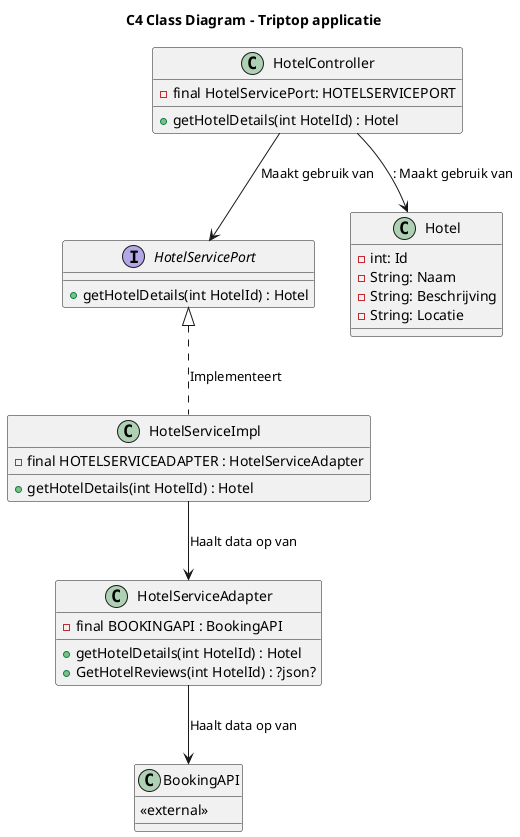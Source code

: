 @startuml
title C4 Class Diagram - Triptop applicatie

class HotelController {
    - final HotelServicePort: HOTELSERVICEPORT
    + getHotelDetails(int HotelId) : Hotel
}

interface HotelServicePort {
    + getHotelDetails(int HotelId) : Hotel
}

class Hotel {
    - int: Id
    - String: Naam
    - String: Beschrijving
    - String: Locatie
}

class HotelServiceImpl {
    - final HOTELSERVICEADAPTER : HotelServiceAdapter
    + getHotelDetails(int HotelId) : Hotel
}

class HotelServiceAdapter {
    - final BOOKINGAPI : BookingAPI
    + getHotelDetails(int HotelId) : Hotel
    + GetHotelReviews(int HotelId) : ?json?
}

class BookingAPI {
    <<external>>
}

HotelController --> HotelServicePort : Maakt gebruik van
HotelController --> Hotel : : Maakt gebruik van

HotelServicePort <|.. HotelServiceImpl : Implementeert

HotelServiceImpl --> HotelServiceAdapter : Haalt data op van
HotelServiceAdapter --> BookingAPI : Haalt data op van
@enduml
